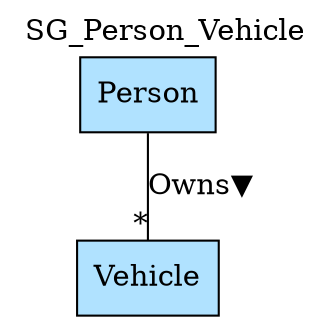 digraph {graph[label=SG_Person_Vehicle,labelloc=tl,labelfontsize=12];
"Person"[shape=record,fillcolor=lightskyblue1,style = filled,label="Person"];
"Vehicle"[shape=record,fillcolor=lightskyblue1,style = filled,label="Vehicle"];

"Person"->"Vehicle"[label="Owns▼",dir=none,taillabel="",headlabel="*"];
}